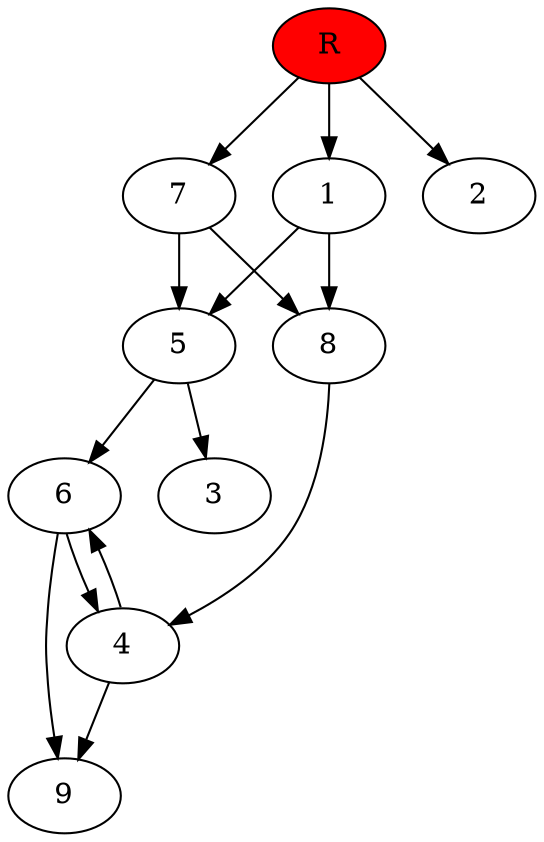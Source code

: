 digraph prb43330 {
	1
	2
	3
	4
	5
	6
	7
	8
	R [fillcolor="#ff0000" style=filled]
	1 -> 5
	1 -> 8
	4 -> 6
	4 -> 9
	5 -> 3
	5 -> 6
	6 -> 4
	6 -> 9
	7 -> 5
	7 -> 8
	8 -> 4
	R -> 1
	R -> 2
	R -> 7
}
